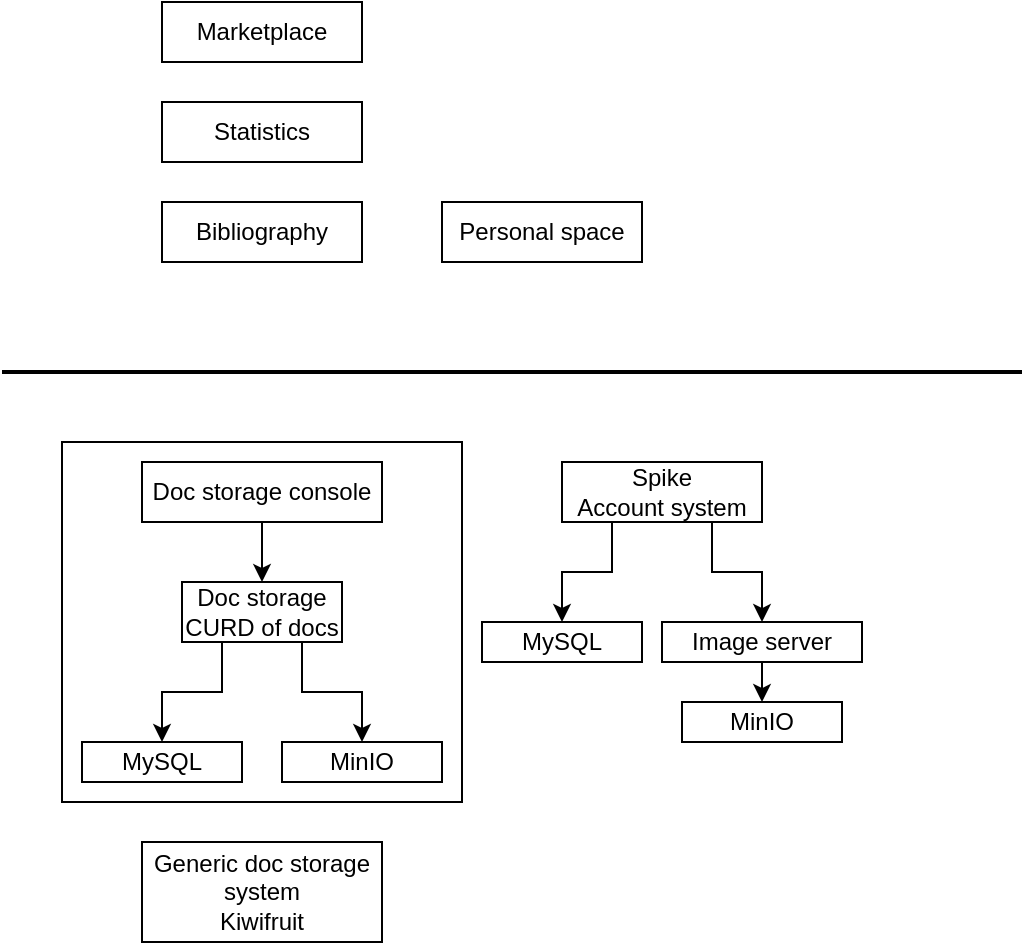 <mxfile version="22.0.0" type="github">
  <diagram name="第 1 页" id="wmOBlcFbSkTfk7JZkZF6">
    <mxGraphModel dx="1185" dy="639" grid="1" gridSize="10" guides="1" tooltips="1" connect="1" arrows="1" fold="1" page="1" pageScale="1" pageWidth="827" pageHeight="1169" math="0" shadow="0">
      <root>
        <mxCell id="0" />
        <mxCell id="1" parent="0" />
        <mxCell id="1VHrAK_xfgDxBDiNt9MA-17" value="" style="rounded=0;whiteSpace=wrap;html=1;" parent="1" vertex="1">
          <mxGeometry x="90" y="320" width="200" height="180" as="geometry" />
        </mxCell>
        <mxCell id="1VHrAK_xfgDxBDiNt9MA-5" style="edgeStyle=orthogonalEdgeStyle;rounded=0;orthogonalLoop=1;jettySize=auto;html=1;exitX=0.25;exitY=1;exitDx=0;exitDy=0;entryX=0.5;entryY=0;entryDx=0;entryDy=0;" parent="1" source="1VHrAK_xfgDxBDiNt9MA-1" target="1VHrAK_xfgDxBDiNt9MA-3" edge="1">
          <mxGeometry relative="1" as="geometry" />
        </mxCell>
        <mxCell id="1VHrAK_xfgDxBDiNt9MA-6" style="edgeStyle=orthogonalEdgeStyle;rounded=0;orthogonalLoop=1;jettySize=auto;html=1;exitX=0.75;exitY=1;exitDx=0;exitDy=0;entryX=0.5;entryY=0;entryDx=0;entryDy=0;" parent="1" source="1VHrAK_xfgDxBDiNt9MA-1" target="1VHrAK_xfgDxBDiNt9MA-4" edge="1">
          <mxGeometry relative="1" as="geometry" />
        </mxCell>
        <mxCell id="1VHrAK_xfgDxBDiNt9MA-1" value="Doc storage&lt;br&gt;CURD of docs" style="rounded=0;whiteSpace=wrap;html=1;" parent="1" vertex="1">
          <mxGeometry x="150" y="390" width="80" height="30" as="geometry" />
        </mxCell>
        <mxCell id="1VHrAK_xfgDxBDiNt9MA-10" style="edgeStyle=orthogonalEdgeStyle;rounded=0;orthogonalLoop=1;jettySize=auto;html=1;exitX=0.25;exitY=1;exitDx=0;exitDy=0;entryX=0.5;entryY=0;entryDx=0;entryDy=0;" parent="1" source="1VHrAK_xfgDxBDiNt9MA-2" target="1VHrAK_xfgDxBDiNt9MA-9" edge="1">
          <mxGeometry relative="1" as="geometry" />
        </mxCell>
        <mxCell id="1VHrAK_xfgDxBDiNt9MA-11" style="edgeStyle=orthogonalEdgeStyle;rounded=0;orthogonalLoop=1;jettySize=auto;html=1;exitX=0.75;exitY=1;exitDx=0;exitDy=0;entryX=0.5;entryY=0;entryDx=0;entryDy=0;" parent="1" source="1VHrAK_xfgDxBDiNt9MA-2" target="1VHrAK_xfgDxBDiNt9MA-8" edge="1">
          <mxGeometry relative="1" as="geometry" />
        </mxCell>
        <mxCell id="1VHrAK_xfgDxBDiNt9MA-2" value="Spike&lt;br&gt;Account system" style="rounded=0;whiteSpace=wrap;html=1;" parent="1" vertex="1">
          <mxGeometry x="340" y="330" width="100" height="30" as="geometry" />
        </mxCell>
        <mxCell id="1VHrAK_xfgDxBDiNt9MA-3" value="MySQL" style="rounded=0;whiteSpace=wrap;html=1;" parent="1" vertex="1">
          <mxGeometry x="100" y="470" width="80" height="20" as="geometry" />
        </mxCell>
        <mxCell id="1VHrAK_xfgDxBDiNt9MA-4" value="MinIO" style="rounded=0;whiteSpace=wrap;html=1;" parent="1" vertex="1">
          <mxGeometry x="200" y="470" width="80" height="20" as="geometry" />
        </mxCell>
        <mxCell id="1VHrAK_xfgDxBDiNt9MA-14" style="edgeStyle=orthogonalEdgeStyle;rounded=0;orthogonalLoop=1;jettySize=auto;html=1;exitX=0.5;exitY=1;exitDx=0;exitDy=0;entryX=0.5;entryY=0;entryDx=0;entryDy=0;" parent="1" source="1VHrAK_xfgDxBDiNt9MA-8" target="1VHrAK_xfgDxBDiNt9MA-13" edge="1">
          <mxGeometry relative="1" as="geometry" />
        </mxCell>
        <mxCell id="1VHrAK_xfgDxBDiNt9MA-8" value="Image server" style="rounded=0;whiteSpace=wrap;html=1;" parent="1" vertex="1">
          <mxGeometry x="390" y="410" width="100" height="20" as="geometry" />
        </mxCell>
        <mxCell id="1VHrAK_xfgDxBDiNt9MA-9" value="MySQL" style="rounded=0;whiteSpace=wrap;html=1;" parent="1" vertex="1">
          <mxGeometry x="300" y="410" width="80" height="20" as="geometry" />
        </mxCell>
        <mxCell id="1VHrAK_xfgDxBDiNt9MA-13" value="MinIO" style="rounded=0;whiteSpace=wrap;html=1;" parent="1" vertex="1">
          <mxGeometry x="400" y="450" width="80" height="20" as="geometry" />
        </mxCell>
        <mxCell id="1VHrAK_xfgDxBDiNt9MA-16" style="edgeStyle=orthogonalEdgeStyle;rounded=0;orthogonalLoop=1;jettySize=auto;html=1;exitX=0.5;exitY=1;exitDx=0;exitDy=0;entryX=0.5;entryY=0;entryDx=0;entryDy=0;" parent="1" source="1VHrAK_xfgDxBDiNt9MA-15" target="1VHrAK_xfgDxBDiNt9MA-1" edge="1">
          <mxGeometry relative="1" as="geometry" />
        </mxCell>
        <mxCell id="1VHrAK_xfgDxBDiNt9MA-15" value="Doc storage console" style="rounded=0;whiteSpace=wrap;html=1;" parent="1" vertex="1">
          <mxGeometry x="130" y="330" width="120" height="30" as="geometry" />
        </mxCell>
        <mxCell id="1VHrAK_xfgDxBDiNt9MA-18" value="Generic doc storage system&lt;br&gt;Kiwifruit" style="rounded=0;whiteSpace=wrap;html=1;" parent="1" vertex="1">
          <mxGeometry x="130" y="520" width="120" height="50" as="geometry" />
        </mxCell>
        <mxCell id="1VHrAK_xfgDxBDiNt9MA-20" value="" style="line;strokeWidth=2;html=1;" parent="1" vertex="1">
          <mxGeometry x="60" y="280" width="510" height="10" as="geometry" />
        </mxCell>
        <mxCell id="1VHrAK_xfgDxBDiNt9MA-21" value="Bibliography&lt;br&gt;" style="rounded=0;whiteSpace=wrap;html=1;" parent="1" vertex="1">
          <mxGeometry x="140" y="200" width="100" height="30" as="geometry" />
        </mxCell>
        <mxCell id="-4vMFRTnMqXH5r4vSd2C-1" value="Statistics" style="rounded=0;whiteSpace=wrap;html=1;" vertex="1" parent="1">
          <mxGeometry x="140" y="150" width="100" height="30" as="geometry" />
        </mxCell>
        <mxCell id="-4vMFRTnMqXH5r4vSd2C-2" value="Marketplace" style="rounded=0;whiteSpace=wrap;html=1;" vertex="1" parent="1">
          <mxGeometry x="140" y="100" width="100" height="30" as="geometry" />
        </mxCell>
        <mxCell id="-4vMFRTnMqXH5r4vSd2C-3" value="Personal space" style="rounded=0;whiteSpace=wrap;html=1;" vertex="1" parent="1">
          <mxGeometry x="280" y="200" width="100" height="30" as="geometry" />
        </mxCell>
      </root>
    </mxGraphModel>
  </diagram>
</mxfile>
